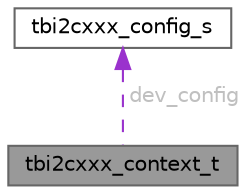 digraph "tbi2cxxx_context_t"
{
 // LATEX_PDF_SIZE
  bgcolor="transparent";
  edge [fontname=Helvetica,fontsize=10,labelfontname=Helvetica,labelfontsize=10];
  node [fontname=Helvetica,fontsize=10,shape=box,height=0.2,width=0.4];
  Node1 [id="Node000001",label="tbi2cxxx_context_t",height=0.2,width=0.4,color="gray40", fillcolor="grey60", style="filled", fontcolor="black",tooltip="TBI2CXXX context structure."];
  Node2 -> Node1 [id="edge1_Node000001_Node000002",dir="back",color="darkorchid3",style="dashed",tooltip=" ",label=" dev_config",fontcolor="grey" ];
  Node2 [id="Node000002",label="tbi2cxxx_config_s",height=0.2,width=0.4,color="gray40", fillcolor="white", style="filled",URL="$structtbi2cxxx__config__s.html",tooltip="TBI2CXXX configuration structure."];
}
